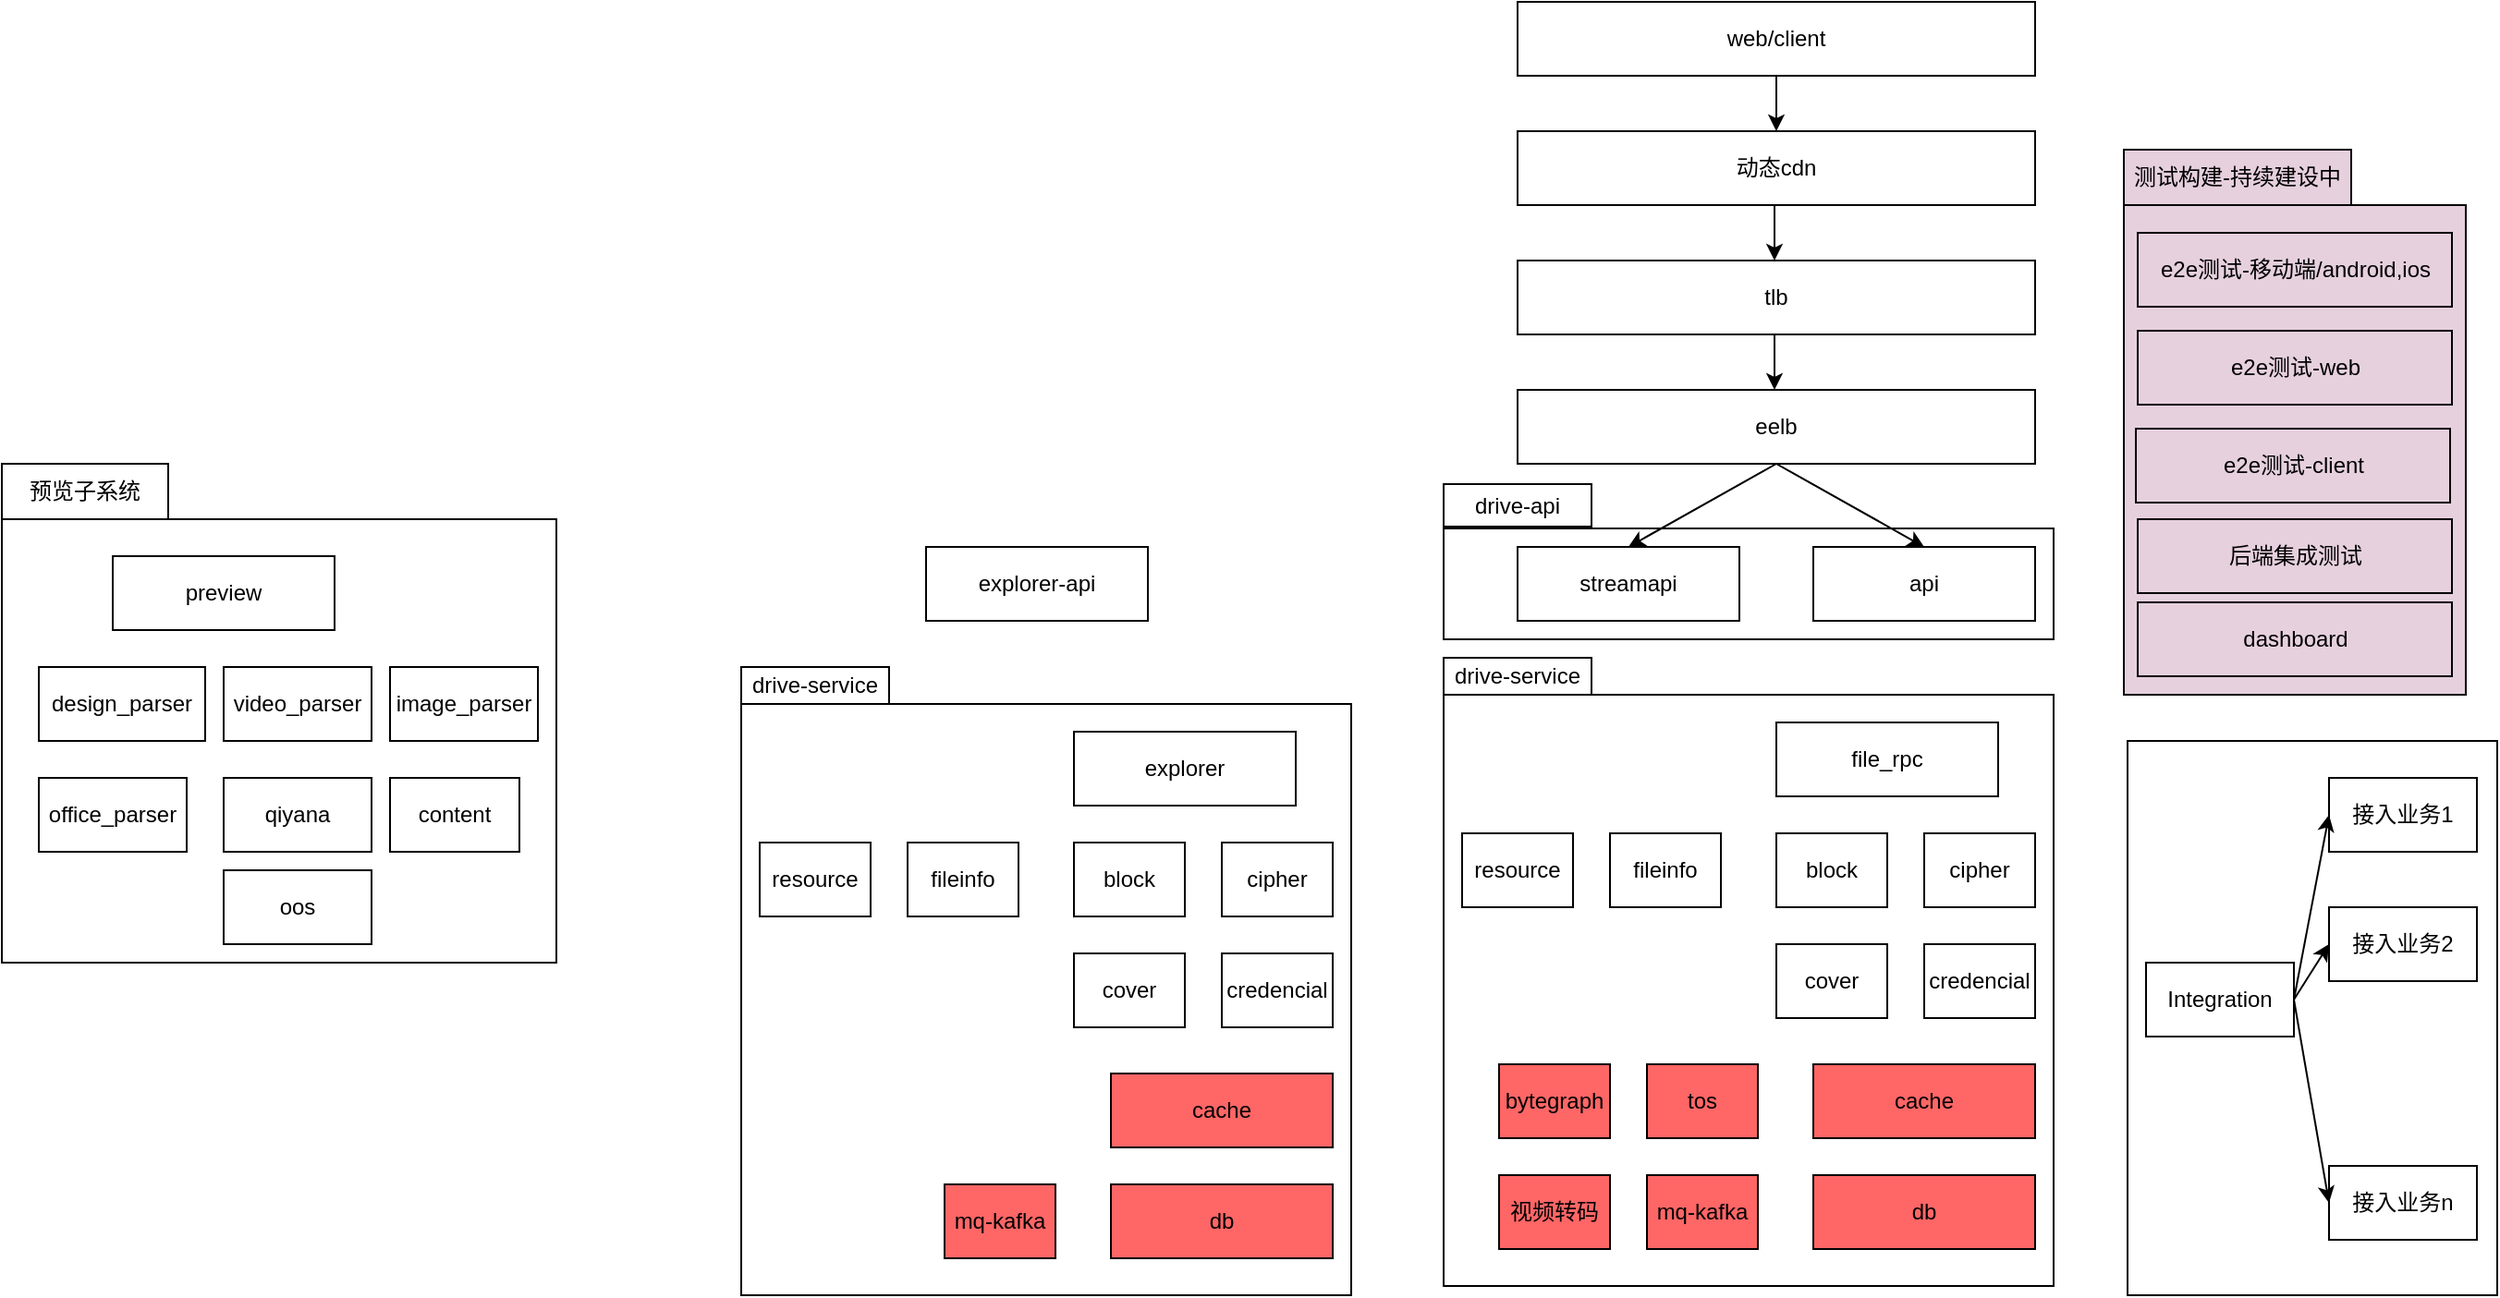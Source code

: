 <mxfile version="12.1.3" type="github" pages="1">
  <diagram id="BOEk1lN_Ds9qcJwE51JH" name="Page-1">
    <mxGraphModel dx="2207" dy="1942" grid="1" gridSize="10" guides="1" tooltips="1" connect="1" arrows="1" fold="1" page="1" pageScale="1" pageWidth="827" pageHeight="1169" math="0" shadow="0">
      <root>
        <mxCell id="0"/>
        <mxCell id="1" parent="0"/>
        <mxCell id="AS0iGIVpPN4j8ClQXOpq-1" value="" style="rounded=0;whiteSpace=wrap;html=1;" parent="1" vertex="1">
          <mxGeometry x="160" y="250" width="330" height="60" as="geometry"/>
        </mxCell>
        <mxCell id="hH2Sw-R2dPevOKpQbH9V-58" value="" style="rounded=0;whiteSpace=wrap;html=1;" parent="1" vertex="1">
          <mxGeometry x="160" y="340" width="330" height="320" as="geometry"/>
        </mxCell>
        <mxCell id="hH2Sw-R2dPevOKpQbH9V-43" value="" style="rounded=0;whiteSpace=wrap;html=1;fillColor=#E6D0DE;" parent="1" vertex="1">
          <mxGeometry x="528" y="75" width="185" height="265" as="geometry"/>
        </mxCell>
        <mxCell id="hH2Sw-R2dPevOKpQbH9V-37" value="" style="rounded=0;whiteSpace=wrap;html=1;" parent="1" vertex="1">
          <mxGeometry x="-620" y="245" width="300" height="240" as="geometry"/>
        </mxCell>
        <mxCell id="hH2Sw-R2dPevOKpQbH9V-22" value="" style="rounded=0;whiteSpace=wrap;html=1;" parent="1" vertex="1">
          <mxGeometry x="530" y="365" width="200" height="300" as="geometry"/>
        </mxCell>
        <mxCell id="hH2Sw-R2dPevOKpQbH9V-1" value="tlb" style="rounded=0;whiteSpace=wrap;html=1;" parent="1" vertex="1">
          <mxGeometry x="200" y="105" width="280" height="40" as="geometry"/>
        </mxCell>
        <mxCell id="hH2Sw-R2dPevOKpQbH9V-2" value="eelb" style="rounded=0;whiteSpace=wrap;html=1;" parent="1" vertex="1">
          <mxGeometry x="200" y="175" width="280" height="40" as="geometry"/>
        </mxCell>
        <mxCell id="hH2Sw-R2dPevOKpQbH9V-3" value="streamapi" style="rounded=0;whiteSpace=wrap;html=1;" parent="1" vertex="1">
          <mxGeometry x="200" y="260" width="120" height="40" as="geometry"/>
        </mxCell>
        <mxCell id="hH2Sw-R2dPevOKpQbH9V-4" value="动态cdn" style="rounded=0;whiteSpace=wrap;html=1;" parent="1" vertex="1">
          <mxGeometry x="200" y="35" width="280" height="40" as="geometry"/>
        </mxCell>
        <mxCell id="hH2Sw-R2dPevOKpQbH9V-5" value="web/client" style="rounded=0;whiteSpace=wrap;html=1;" parent="1" vertex="1">
          <mxGeometry x="200" y="-35" width="280" height="40" as="geometry"/>
        </mxCell>
        <mxCell id="hH2Sw-R2dPevOKpQbH9V-6" value="api" style="rounded=0;whiteSpace=wrap;html=1;" parent="1" vertex="1">
          <mxGeometry x="360" y="260" width="120" height="40" as="geometry"/>
        </mxCell>
        <mxCell id="hH2Sw-R2dPevOKpQbH9V-8" value="file_rpc" style="rounded=0;whiteSpace=wrap;html=1;" parent="1" vertex="1">
          <mxGeometry x="340" y="355" width="120" height="40" as="geometry"/>
        </mxCell>
        <mxCell id="hH2Sw-R2dPevOKpQbH9V-9" value="fileinfo" style="rounded=0;whiteSpace=wrap;html=1;" parent="1" vertex="1">
          <mxGeometry x="250" y="415" width="60" height="40" as="geometry"/>
        </mxCell>
        <mxCell id="hH2Sw-R2dPevOKpQbH9V-10" value="block" style="rounded=0;whiteSpace=wrap;html=1;" parent="1" vertex="1">
          <mxGeometry x="340" y="415" width="60" height="40" as="geometry"/>
        </mxCell>
        <mxCell id="hH2Sw-R2dPevOKpQbH9V-11" value="cipher" style="rounded=0;whiteSpace=wrap;html=1;" parent="1" vertex="1">
          <mxGeometry x="420" y="415" width="60" height="40" as="geometry"/>
        </mxCell>
        <mxCell id="hH2Sw-R2dPevOKpQbH9V-12" value="cache" style="rounded=0;whiteSpace=wrap;html=1;fillColor=#FF6666;" parent="1" vertex="1">
          <mxGeometry x="360" y="540" width="120" height="40" as="geometry"/>
        </mxCell>
        <mxCell id="hH2Sw-R2dPevOKpQbH9V-13" value="db" style="rounded=0;whiteSpace=wrap;html=1;fillColor=#FF6666;" parent="1" vertex="1">
          <mxGeometry x="360" y="600" width="120" height="40" as="geometry"/>
        </mxCell>
        <mxCell id="hH2Sw-R2dPevOKpQbH9V-14" value="Integration" style="rounded=0;whiteSpace=wrap;html=1;" parent="1" vertex="1">
          <mxGeometry x="540" y="485" width="80" height="40" as="geometry"/>
        </mxCell>
        <mxCell id="hH2Sw-R2dPevOKpQbH9V-15" value="接入业务1" style="rounded=0;whiteSpace=wrap;html=1;" parent="1" vertex="1">
          <mxGeometry x="639" y="385" width="80" height="40" as="geometry"/>
        </mxCell>
        <mxCell id="hH2Sw-R2dPevOKpQbH9V-16" value="接入业务2" style="rounded=0;whiteSpace=wrap;html=1;" parent="1" vertex="1">
          <mxGeometry x="639" y="455" width="80" height="40" as="geometry"/>
        </mxCell>
        <mxCell id="hH2Sw-R2dPevOKpQbH9V-17" value="接入业务n" style="rounded=0;whiteSpace=wrap;html=1;" parent="1" vertex="1">
          <mxGeometry x="639" y="595" width="80" height="40" as="geometry"/>
        </mxCell>
        <mxCell id="hH2Sw-R2dPevOKpQbH9V-19" value="resource" style="rounded=0;whiteSpace=wrap;html=1;" parent="1" vertex="1">
          <mxGeometry x="170" y="415" width="60" height="40" as="geometry"/>
        </mxCell>
        <mxCell id="hH2Sw-R2dPevOKpQbH9V-20" value="bytegraph" style="rounded=0;whiteSpace=wrap;html=1;fillColor=#FF6666;" parent="1" vertex="1">
          <mxGeometry x="190" y="540" width="60" height="40" as="geometry"/>
        </mxCell>
        <mxCell id="hH2Sw-R2dPevOKpQbH9V-21" value="tos" style="rounded=0;whiteSpace=wrap;html=1;fillColor=#FF6666;" parent="1" vertex="1">
          <mxGeometry x="270" y="540" width="60" height="40" as="geometry"/>
        </mxCell>
        <mxCell id="hH2Sw-R2dPevOKpQbH9V-23" value="mq-kafka" style="rounded=0;whiteSpace=wrap;html=1;fillColor=#FF6666;" parent="1" vertex="1">
          <mxGeometry x="270" y="600" width="60" height="40" as="geometry"/>
        </mxCell>
        <mxCell id="hH2Sw-R2dPevOKpQbH9V-24" value="qiyana" style="rounded=0;whiteSpace=wrap;html=1;" parent="1" vertex="1">
          <mxGeometry x="-500" y="385" width="80" height="40" as="geometry"/>
        </mxCell>
        <mxCell id="hH2Sw-R2dPevOKpQbH9V-25" value="preview" style="rounded=0;whiteSpace=wrap;html=1;" parent="1" vertex="1">
          <mxGeometry x="-560" y="265" width="120" height="40" as="geometry"/>
        </mxCell>
        <mxCell id="hH2Sw-R2dPevOKpQbH9V-27" value="content" style="rounded=0;whiteSpace=wrap;html=1;" parent="1" vertex="1">
          <mxGeometry x="-410" y="385" width="70" height="40" as="geometry"/>
        </mxCell>
        <mxCell id="hH2Sw-R2dPevOKpQbH9V-28" value="image_parser" style="rounded=0;whiteSpace=wrap;html=1;" parent="1" vertex="1">
          <mxGeometry x="-410" y="325" width="80" height="40" as="geometry"/>
        </mxCell>
        <mxCell id="hH2Sw-R2dPevOKpQbH9V-29" value="design_parser" style="rounded=0;whiteSpace=wrap;html=1;" parent="1" vertex="1">
          <mxGeometry x="-600" y="325" width="90" height="40" as="geometry"/>
        </mxCell>
        <mxCell id="hH2Sw-R2dPevOKpQbH9V-30" value="video_parser" style="rounded=0;whiteSpace=wrap;html=1;" parent="1" vertex="1">
          <mxGeometry x="-500" y="325" width="80" height="40" as="geometry"/>
        </mxCell>
        <mxCell id="hH2Sw-R2dPevOKpQbH9V-31" value="office_parser" style="rounded=0;whiteSpace=wrap;html=1;" parent="1" vertex="1">
          <mxGeometry x="-600" y="385" width="80" height="40" as="geometry"/>
        </mxCell>
        <mxCell id="hH2Sw-R2dPevOKpQbH9V-32" value="oos" style="rounded=0;whiteSpace=wrap;html=1;" parent="1" vertex="1">
          <mxGeometry x="-500" y="435" width="80" height="40" as="geometry"/>
        </mxCell>
        <mxCell id="hH2Sw-R2dPevOKpQbH9V-34" value="视频转码" style="rounded=0;whiteSpace=wrap;html=1;fillColor=#FF6666;" parent="1" vertex="1">
          <mxGeometry x="190" y="600" width="60" height="40" as="geometry"/>
        </mxCell>
        <mxCell id="hH2Sw-R2dPevOKpQbH9V-35" value="credencial" style="rounded=0;whiteSpace=wrap;html=1;" parent="1" vertex="1">
          <mxGeometry x="420" y="475" width="60" height="40" as="geometry"/>
        </mxCell>
        <mxCell id="hH2Sw-R2dPevOKpQbH9V-36" value="cover" style="rounded=0;whiteSpace=wrap;html=1;" parent="1" vertex="1">
          <mxGeometry x="340" y="475" width="60" height="40" as="geometry"/>
        </mxCell>
        <mxCell id="hH2Sw-R2dPevOKpQbH9V-38" value="预览子系统" style="rounded=0;whiteSpace=wrap;html=1;" parent="1" vertex="1">
          <mxGeometry x="-620" y="215" width="90" height="30" as="geometry"/>
        </mxCell>
        <mxCell id="hH2Sw-R2dPevOKpQbH9V-40" value="e2e测试-移动端/android,ios" style="rounded=0;whiteSpace=wrap;html=1;fillColor=#E6D0DE;" parent="1" vertex="1">
          <mxGeometry x="535.5" y="90" width="170" height="40" as="geometry"/>
        </mxCell>
        <mxCell id="hH2Sw-R2dPevOKpQbH9V-41" value="e2e测试-web" style="rounded=0;whiteSpace=wrap;html=1;fillColor=#E6D0DE;" parent="1" vertex="1">
          <mxGeometry x="535.5" y="143" width="170" height="40" as="geometry"/>
        </mxCell>
        <mxCell id="hH2Sw-R2dPevOKpQbH9V-42" value="e2e测试-client" style="rounded=0;whiteSpace=wrap;html=1;fillColor=#E6D0DE;" parent="1" vertex="1">
          <mxGeometry x="534.5" y="196" width="170" height="40" as="geometry"/>
        </mxCell>
        <mxCell id="hH2Sw-R2dPevOKpQbH9V-44" value="测试构建-持续建设中" style="rounded=0;whiteSpace=wrap;html=1;fillColor=#E6D0DE;" parent="1" vertex="1">
          <mxGeometry x="528" y="45" width="123" height="30" as="geometry"/>
        </mxCell>
        <mxCell id="hH2Sw-R2dPevOKpQbH9V-45" value="后端集成测试" style="rounded=0;whiteSpace=wrap;html=1;fillColor=#E6D0DE;" parent="1" vertex="1">
          <mxGeometry x="535.5" y="245" width="170" height="40" as="geometry"/>
        </mxCell>
        <mxCell id="hH2Sw-R2dPevOKpQbH9V-46" value="" style="endArrow=classic;html=1;exitX=1;exitY=0.5;exitDx=0;exitDy=0;entryX=0;entryY=0.5;entryDx=0;entryDy=0;" parent="1" source="hH2Sw-R2dPevOKpQbH9V-14" target="hH2Sw-R2dPevOKpQbH9V-15" edge="1">
          <mxGeometry width="50" height="50" relative="1" as="geometry">
            <mxPoint x="770" y="665" as="sourcePoint"/>
            <mxPoint x="820" y="615" as="targetPoint"/>
          </mxGeometry>
        </mxCell>
        <mxCell id="hH2Sw-R2dPevOKpQbH9V-47" value="" style="endArrow=classic;html=1;exitX=1;exitY=0.5;exitDx=0;exitDy=0;entryX=0;entryY=0.5;entryDx=0;entryDy=0;" parent="1" source="hH2Sw-R2dPevOKpQbH9V-14" target="hH2Sw-R2dPevOKpQbH9V-16" edge="1">
          <mxGeometry width="50" height="50" relative="1" as="geometry">
            <mxPoint x="890" y="685" as="sourcePoint"/>
            <mxPoint x="940" y="635" as="targetPoint"/>
          </mxGeometry>
        </mxCell>
        <mxCell id="hH2Sw-R2dPevOKpQbH9V-48" value="" style="endArrow=classic;html=1;entryX=0;entryY=0.5;entryDx=0;entryDy=0;" parent="1" target="hH2Sw-R2dPevOKpQbH9V-17" edge="1">
          <mxGeometry width="50" height="50" relative="1" as="geometry">
            <mxPoint x="620" y="505" as="sourcePoint"/>
            <mxPoint x="860" y="605" as="targetPoint"/>
          </mxGeometry>
        </mxCell>
        <mxCell id="hH2Sw-R2dPevOKpQbH9V-50" value="" style="endArrow=classic;html=1;exitX=0.5;exitY=1;exitDx=0;exitDy=0;entryX=0.5;entryY=0;entryDx=0;entryDy=0;" parent="1" source="hH2Sw-R2dPevOKpQbH9V-5" target="hH2Sw-R2dPevOKpQbH9V-4" edge="1">
          <mxGeometry width="50" height="50" relative="1" as="geometry">
            <mxPoint x="600" y="75" as="sourcePoint"/>
            <mxPoint x="650" y="25" as="targetPoint"/>
          </mxGeometry>
        </mxCell>
        <mxCell id="hH2Sw-R2dPevOKpQbH9V-51" value="" style="endArrow=classic;html=1;exitX=0.5;exitY=1;exitDx=0;exitDy=0;entryX=0.5;entryY=0;entryDx=0;entryDy=0;" parent="1" edge="1">
          <mxGeometry width="50" height="50" relative="1" as="geometry">
            <mxPoint x="339" y="75" as="sourcePoint"/>
            <mxPoint x="339" y="105" as="targetPoint"/>
          </mxGeometry>
        </mxCell>
        <mxCell id="hH2Sw-R2dPevOKpQbH9V-52" value="" style="endArrow=classic;html=1;exitX=0.5;exitY=1;exitDx=0;exitDy=0;entryX=0.5;entryY=0;entryDx=0;entryDy=0;" parent="1" edge="1">
          <mxGeometry width="50" height="50" relative="1" as="geometry">
            <mxPoint x="339" y="145" as="sourcePoint"/>
            <mxPoint x="339" y="175" as="targetPoint"/>
          </mxGeometry>
        </mxCell>
        <mxCell id="hH2Sw-R2dPevOKpQbH9V-53" value="" style="endArrow=classic;html=1;exitX=0.5;exitY=1;exitDx=0;exitDy=0;entryX=0.5;entryY=0;entryDx=0;entryDy=0;" parent="1" source="hH2Sw-R2dPevOKpQbH9V-2" target="hH2Sw-R2dPevOKpQbH9V-3" edge="1">
          <mxGeometry width="50" height="50" relative="1" as="geometry">
            <mxPoint x="339.5" y="232.5" as="sourcePoint"/>
            <mxPoint x="339.5" y="262.5" as="targetPoint"/>
          </mxGeometry>
        </mxCell>
        <mxCell id="hH2Sw-R2dPevOKpQbH9V-54" value="" style="endArrow=classic;html=1;entryX=0.5;entryY=0;entryDx=0;entryDy=0;exitX=0.5;exitY=1;exitDx=0;exitDy=0;" parent="1" source="hH2Sw-R2dPevOKpQbH9V-2" target="hH2Sw-R2dPevOKpQbH9V-6" edge="1">
          <mxGeometry width="50" height="50" relative="1" as="geometry">
            <mxPoint x="340" y="230" as="sourcePoint"/>
            <mxPoint x="270" y="270" as="targetPoint"/>
          </mxGeometry>
        </mxCell>
        <mxCell id="hH2Sw-R2dPevOKpQbH9V-59" value="drive-service" style="rounded=0;whiteSpace=wrap;html=1;" parent="1" vertex="1">
          <mxGeometry x="160" y="320" width="80" height="20" as="geometry"/>
        </mxCell>
        <mxCell id="hH2Sw-R2dPevOKpQbH9V-62" value="dashboard" style="rounded=0;whiteSpace=wrap;html=1;fillColor=#E6D0DE;" parent="1" vertex="1">
          <mxGeometry x="535.5" y="290" width="170" height="40" as="geometry"/>
        </mxCell>
        <mxCell id="AS0iGIVpPN4j8ClQXOpq-2" value="drive-api" style="rounded=0;whiteSpace=wrap;html=1;" parent="1" vertex="1">
          <mxGeometry x="160" y="226" width="80" height="23" as="geometry"/>
        </mxCell>
        <mxCell id="AS0iGIVpPN4j8ClQXOpq-4" value="" style="rounded=0;whiteSpace=wrap;html=1;" parent="1" vertex="1">
          <mxGeometry x="-220" y="345" width="330" height="320" as="geometry"/>
        </mxCell>
        <mxCell id="AS0iGIVpPN4j8ClQXOpq-6" value="explorer-api" style="rounded=0;whiteSpace=wrap;html=1;" parent="1" vertex="1">
          <mxGeometry x="-120" y="260" width="120" height="40" as="geometry"/>
        </mxCell>
        <mxCell id="AS0iGIVpPN4j8ClQXOpq-7" value="explorer" style="rounded=0;whiteSpace=wrap;html=1;" parent="1" vertex="1">
          <mxGeometry x="-40" y="360" width="120" height="40" as="geometry"/>
        </mxCell>
        <mxCell id="AS0iGIVpPN4j8ClQXOpq-8" value="fileinfo" style="rounded=0;whiteSpace=wrap;html=1;" parent="1" vertex="1">
          <mxGeometry x="-130" y="420" width="60" height="40" as="geometry"/>
        </mxCell>
        <mxCell id="AS0iGIVpPN4j8ClQXOpq-9" value="block" style="rounded=0;whiteSpace=wrap;html=1;" parent="1" vertex="1">
          <mxGeometry x="-40" y="420" width="60" height="40" as="geometry"/>
        </mxCell>
        <mxCell id="AS0iGIVpPN4j8ClQXOpq-10" value="cipher" style="rounded=0;whiteSpace=wrap;html=1;" parent="1" vertex="1">
          <mxGeometry x="40" y="420" width="60" height="40" as="geometry"/>
        </mxCell>
        <mxCell id="AS0iGIVpPN4j8ClQXOpq-11" value="cache" style="rounded=0;whiteSpace=wrap;html=1;fillColor=#FF6666;" parent="1" vertex="1">
          <mxGeometry x="-20" y="545" width="120" height="40" as="geometry"/>
        </mxCell>
        <mxCell id="AS0iGIVpPN4j8ClQXOpq-12" value="db" style="rounded=0;whiteSpace=wrap;html=1;fillColor=#FF6666;" parent="1" vertex="1">
          <mxGeometry x="-20" y="605" width="120" height="40" as="geometry"/>
        </mxCell>
        <mxCell id="AS0iGIVpPN4j8ClQXOpq-13" value="resource" style="rounded=0;whiteSpace=wrap;html=1;" parent="1" vertex="1">
          <mxGeometry x="-210" y="420" width="60" height="40" as="geometry"/>
        </mxCell>
        <mxCell id="AS0iGIVpPN4j8ClQXOpq-16" value="mq-kafka" style="rounded=0;whiteSpace=wrap;html=1;fillColor=#FF6666;" parent="1" vertex="1">
          <mxGeometry x="-110" y="605" width="60" height="40" as="geometry"/>
        </mxCell>
        <mxCell id="AS0iGIVpPN4j8ClQXOpq-18" value="credencial" style="rounded=0;whiteSpace=wrap;html=1;" parent="1" vertex="1">
          <mxGeometry x="40" y="480" width="60" height="40" as="geometry"/>
        </mxCell>
        <mxCell id="AS0iGIVpPN4j8ClQXOpq-19" value="cover" style="rounded=0;whiteSpace=wrap;html=1;" parent="1" vertex="1">
          <mxGeometry x="-40" y="480" width="60" height="40" as="geometry"/>
        </mxCell>
        <mxCell id="AS0iGIVpPN4j8ClQXOpq-22" value="drive-service" style="rounded=0;whiteSpace=wrap;html=1;" parent="1" vertex="1">
          <mxGeometry x="-220" y="325" width="80" height="20" as="geometry"/>
        </mxCell>
      </root>
    </mxGraphModel>
  </diagram>
</mxfile>
